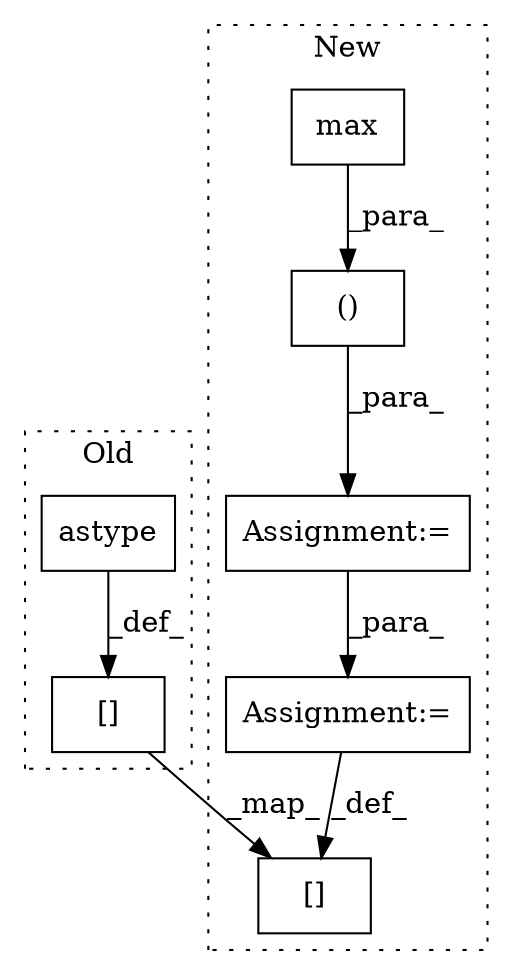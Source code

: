 digraph G {
subgraph cluster0 {
1 [label="astype" a="32" s="7095,7113" l="7,1" shape="box"];
5 [label="[]" a="2" s="7059,7082" l="7,1" shape="box"];
label = "Old";
style="dotted";
}
subgraph cluster1 {
2 [label="max" a="32" s="7337" l="5" shape="box"];
3 [label="Assignment:=" a="7" s="7555" l="1" shape="box"];
4 [label="[]" a="2" s="7531,7554" l="7,1" shape="box"];
6 [label="()" a="106" s="7302" l="45" shape="box"];
7 [label="Assignment:=" a="7" s="7284" l="1" shape="box"];
label = "New";
style="dotted";
}
1 -> 5 [label="_def_"];
2 -> 6 [label="_para_"];
3 -> 4 [label="_def_"];
5 -> 4 [label="_map_"];
6 -> 7 [label="_para_"];
7 -> 3 [label="_para_"];
}